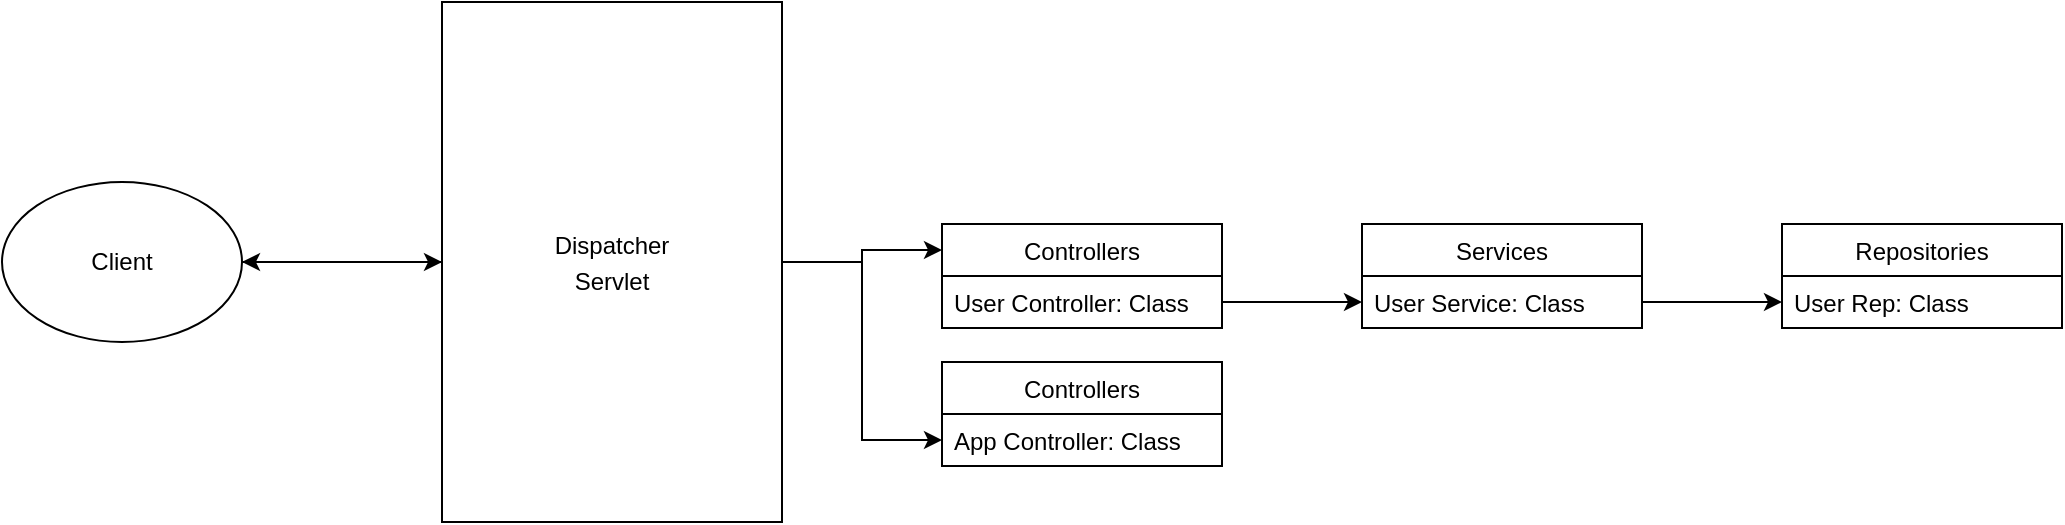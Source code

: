 <mxfile version="14.5.8" type="github">
  <diagram name="Page-1" id="c4acf3e9-155e-7222-9cf6-157b1a14988f">
    <mxGraphModel dx="1422" dy="794" grid="1" gridSize="10" guides="1" tooltips="1" connect="1" arrows="1" fold="1" page="1" pageScale="1" pageWidth="2000" pageHeight="1100" background="#ffffff" math="0" shadow="0">
      <root>
        <mxCell id="0" />
        <mxCell id="1" parent="0" />
        <mxCell id="9BpzYwEU_yt87QVcHTHP-4" style="edgeStyle=orthogonalEdgeStyle;rounded=0;orthogonalLoop=1;jettySize=auto;html=1;entryX=0.5;entryY=0;entryDx=0;entryDy=0;" edge="1" parent="1" source="9BpzYwEU_yt87QVcHTHP-1" target="9BpzYwEU_yt87QVcHTHP-3">
          <mxGeometry relative="1" as="geometry" />
        </mxCell>
        <mxCell id="9BpzYwEU_yt87QVcHTHP-1" value="Client" style="ellipse;whiteSpace=wrap;html=1;" vertex="1" parent="1">
          <mxGeometry x="160" y="240" width="120" height="80" as="geometry" />
        </mxCell>
        <mxCell id="9BpzYwEU_yt87QVcHTHP-5" style="edgeStyle=orthogonalEdgeStyle;rounded=0;orthogonalLoop=1;jettySize=auto;html=1;" edge="1" parent="1" source="9BpzYwEU_yt87QVcHTHP-3" target="9BpzYwEU_yt87QVcHTHP-1">
          <mxGeometry relative="1" as="geometry" />
        </mxCell>
        <mxCell id="9BpzYwEU_yt87QVcHTHP-26" style="edgeStyle=orthogonalEdgeStyle;rounded=0;orthogonalLoop=1;jettySize=auto;html=1;entryX=0;entryY=0.25;entryDx=0;entryDy=0;" edge="1" parent="1" source="9BpzYwEU_yt87QVcHTHP-3" target="9BpzYwEU_yt87QVcHTHP-22">
          <mxGeometry relative="1" as="geometry" />
        </mxCell>
        <mxCell id="9BpzYwEU_yt87QVcHTHP-31" style="edgeStyle=orthogonalEdgeStyle;rounded=0;orthogonalLoop=1;jettySize=auto;html=1;entryX=0;entryY=0.5;entryDx=0;entryDy=0;" edge="1" parent="1" source="9BpzYwEU_yt87QVcHTHP-3" target="9BpzYwEU_yt87QVcHTHP-30">
          <mxGeometry relative="1" as="geometry" />
        </mxCell>
        <mxCell id="9BpzYwEU_yt87QVcHTHP-3" value="&lt;p style=&quot;line-height: 150%&quot;&gt;Dispatcher&lt;br&gt;Servlet&lt;/p&gt;" style="rounded=0;whiteSpace=wrap;html=1;rotation=0;direction=north;" vertex="1" parent="1">
          <mxGeometry x="380" y="150" width="170" height="260" as="geometry" />
        </mxCell>
        <mxCell id="9BpzYwEU_yt87QVcHTHP-11" value="Services" style="swimlane;fontStyle=0;childLayout=stackLayout;horizontal=1;startSize=26;fillColor=none;horizontalStack=0;resizeParent=1;resizeParentMax=0;resizeLast=0;collapsible=1;marginBottom=0;" vertex="1" parent="1">
          <mxGeometry x="840" y="261" width="140" height="52" as="geometry" />
        </mxCell>
        <mxCell id="9BpzYwEU_yt87QVcHTHP-12" value="User Service: Class" style="text;strokeColor=none;fillColor=none;align=left;verticalAlign=top;spacingLeft=4;spacingRight=4;overflow=hidden;rotatable=0;points=[[0,0.5],[1,0.5]];portConstraint=eastwest;" vertex="1" parent="9BpzYwEU_yt87QVcHTHP-11">
          <mxGeometry y="26" width="140" height="26" as="geometry" />
        </mxCell>
        <mxCell id="9BpzYwEU_yt87QVcHTHP-13" value="Repositories" style="swimlane;fontStyle=0;childLayout=stackLayout;horizontal=1;startSize=26;fillColor=none;horizontalStack=0;resizeParent=1;resizeParentMax=0;resizeLast=0;collapsible=1;marginBottom=0;" vertex="1" parent="1">
          <mxGeometry x="1050" y="261" width="140" height="52" as="geometry" />
        </mxCell>
        <mxCell id="9BpzYwEU_yt87QVcHTHP-14" value="User Rep: Class" style="text;strokeColor=none;fillColor=none;align=left;verticalAlign=top;spacingLeft=4;spacingRight=4;overflow=hidden;rotatable=0;points=[[0,0.5],[1,0.5]];portConstraint=eastwest;" vertex="1" parent="9BpzYwEU_yt87QVcHTHP-13">
          <mxGeometry y="26" width="140" height="26" as="geometry" />
        </mxCell>
        <mxCell id="9BpzYwEU_yt87QVcHTHP-17" style="edgeStyle=orthogonalEdgeStyle;rounded=0;orthogonalLoop=1;jettySize=auto;html=1;entryX=0;entryY=0.5;entryDx=0;entryDy=0;" edge="1" parent="1" source="9BpzYwEU_yt87QVcHTHP-12" target="9BpzYwEU_yt87QVcHTHP-14">
          <mxGeometry relative="1" as="geometry" />
        </mxCell>
        <mxCell id="9BpzYwEU_yt87QVcHTHP-22" value="Controllers" style="swimlane;fontStyle=0;childLayout=stackLayout;horizontal=1;startSize=26;fillColor=none;horizontalStack=0;resizeParent=1;resizeParentMax=0;resizeLast=0;collapsible=1;marginBottom=0;" vertex="1" parent="1">
          <mxGeometry x="630" y="261" width="140" height="52" as="geometry" />
        </mxCell>
        <mxCell id="9BpzYwEU_yt87QVcHTHP-23" value="User Controller: Class" style="text;strokeColor=none;fillColor=none;align=left;verticalAlign=top;spacingLeft=4;spacingRight=4;overflow=hidden;rotatable=0;points=[[0,0.5],[1,0.5]];portConstraint=eastwest;" vertex="1" parent="9BpzYwEU_yt87QVcHTHP-22">
          <mxGeometry y="26" width="140" height="26" as="geometry" />
        </mxCell>
        <mxCell id="9BpzYwEU_yt87QVcHTHP-27" style="edgeStyle=orthogonalEdgeStyle;rounded=0;orthogonalLoop=1;jettySize=auto;html=1;" edge="1" parent="1" source="9BpzYwEU_yt87QVcHTHP-23" target="9BpzYwEU_yt87QVcHTHP-12">
          <mxGeometry relative="1" as="geometry" />
        </mxCell>
        <mxCell id="9BpzYwEU_yt87QVcHTHP-28" value="Controllers" style="swimlane;fontStyle=0;childLayout=stackLayout;horizontal=1;startSize=26;fillColor=none;horizontalStack=0;resizeParent=1;resizeParentMax=0;resizeLast=0;collapsible=1;marginBottom=0;" vertex="1" parent="1">
          <mxGeometry x="630" y="330" width="140" height="52" as="geometry" />
        </mxCell>
        <mxCell id="9BpzYwEU_yt87QVcHTHP-30" value="App Controller: Class" style="text;strokeColor=none;fillColor=none;align=left;verticalAlign=top;spacingLeft=4;spacingRight=4;overflow=hidden;rotatable=0;points=[[0,0.5],[1,0.5]];portConstraint=eastwest;" vertex="1" parent="9BpzYwEU_yt87QVcHTHP-28">
          <mxGeometry y="26" width="140" height="26" as="geometry" />
        </mxCell>
      </root>
    </mxGraphModel>
  </diagram>
</mxfile>
